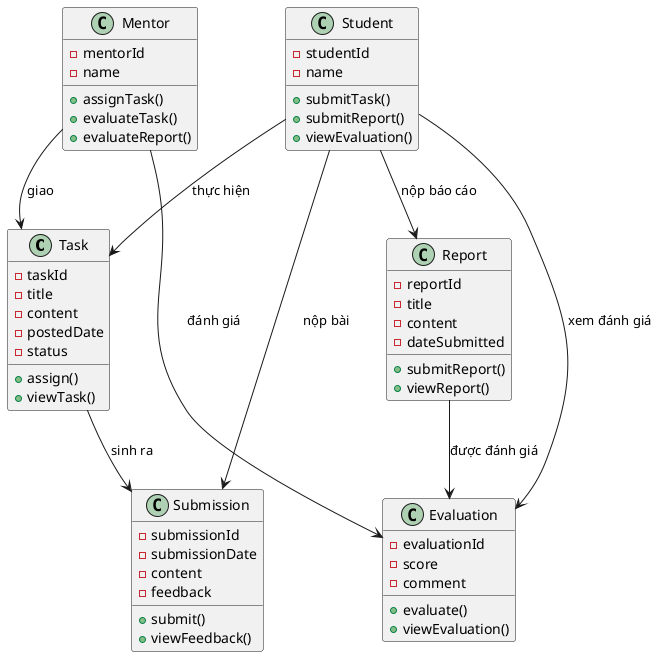 @startuml
' Biểu đồ lớp phân tích - Theo dõi tiến độ & Quản lý báo cáo

class Task {
    - taskId
    - title
    - content
    - postedDate
    - status
    + assign()
    + viewTask()
}

class Submission {
    - submissionId
    - submissionDate
    - content
    - feedback
    + submit()
    + viewFeedback()
}

class Report {
    - reportId
    - title
    - content
    - dateSubmitted
    + submitReport()
    + viewReport()
}

class Evaluation {
    - evaluationId
    - score
    - comment
    + evaluate()
    + viewEvaluation()
}

class Student {
    - studentId
    - name
    + submitTask()
    + submitReport()
    + viewEvaluation()
}

class Mentor {
    - mentorId
    - name
    + assignTask()
    + evaluateTask()
    + evaluateReport()
}

Student --> Task : thực hiện
Student --> Submission : nộp bài
Student --> Report : nộp báo cáo
Student --> Evaluation : xem đánh giá

Mentor --> Task : giao
Mentor --> Evaluation : đánh giá

Task --> Submission : sinh ra
Report --> Evaluation : được đánh giá
@enduml